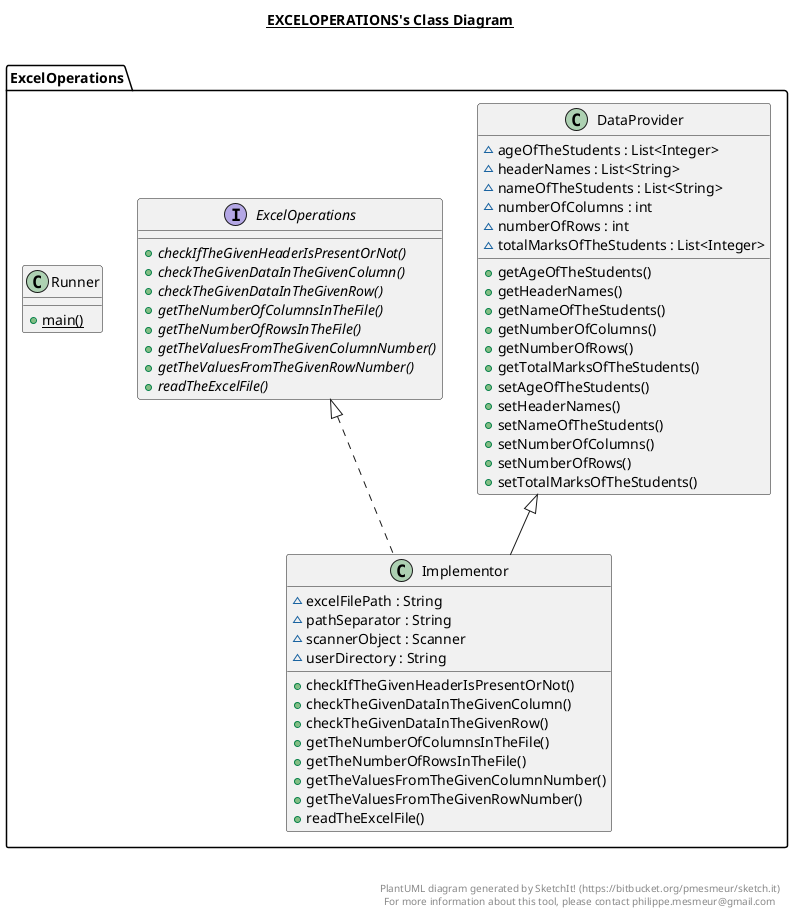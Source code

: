 @startuml

title __EXCELOPERATIONS's Class Diagram__\n

  namespace ExcelOperations {
    class ExcelOperations.DataProvider {
        ~ ageOfTheStudents : List<Integer>
        ~ headerNames : List<String>
        ~ nameOfTheStudents : List<String>
        ~ numberOfColumns : int
        ~ numberOfRows : int
        ~ totalMarksOfTheStudents : List<Integer>
        + getAgeOfTheStudents()
        + getHeaderNames()
        + getNameOfTheStudents()
        + getNumberOfColumns()
        + getNumberOfRows()
        + getTotalMarksOfTheStudents()
        + setAgeOfTheStudents()
        + setHeaderNames()
        + setNameOfTheStudents()
        + setNumberOfColumns()
        + setNumberOfRows()
        + setTotalMarksOfTheStudents()
    }
  }
  

  namespace ExcelOperations {
    interface ExcelOperations.ExcelOperations {
        {abstract} + checkIfTheGivenHeaderIsPresentOrNot()
        {abstract} + checkTheGivenDataInTheGivenColumn()
        {abstract} + checkTheGivenDataInTheGivenRow()
        {abstract} + getTheNumberOfColumnsInTheFile()
        {abstract} + getTheNumberOfRowsInTheFile()
        {abstract} + getTheValuesFromTheGivenColumnNumber()
        {abstract} + getTheValuesFromTheGivenRowNumber()
        {abstract} + readTheExcelFile()
    }
  }
  

  namespace ExcelOperations {
    class ExcelOperations.Implementor {
        ~ excelFilePath : String
        ~ pathSeparator : String
        ~ scannerObject : Scanner
        ~ userDirectory : String
        + checkIfTheGivenHeaderIsPresentOrNot()
        + checkTheGivenDataInTheGivenColumn()
        + checkTheGivenDataInTheGivenRow()
        + getTheNumberOfColumnsInTheFile()
        + getTheNumberOfRowsInTheFile()
        + getTheValuesFromTheGivenColumnNumber()
        + getTheValuesFromTheGivenRowNumber()
        + readTheExcelFile()
    }
  }
  

  namespace ExcelOperations {
    class ExcelOperations.Runner {
        {static} + main()
    }
  }
  

  ExcelOperations.Implementor .up.|> ExcelOperations.ExcelOperations
  ExcelOperations.Implementor -up-|> ExcelOperations.DataProvider


right footer


PlantUML diagram generated by SketchIt! (https://bitbucket.org/pmesmeur/sketch.it)
For more information about this tool, please contact philippe.mesmeur@gmail.com
endfooter

@enduml
